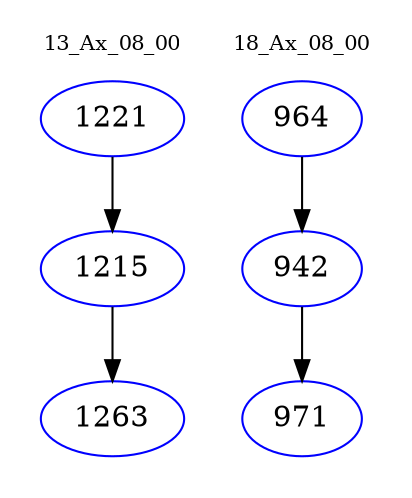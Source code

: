 digraph{
subgraph cluster_0 {
color = white
label = "13_Ax_08_00";
fontsize=10;
T0_1221 [label="1221", color="blue"]
T0_1221 -> T0_1215 [color="black"]
T0_1215 [label="1215", color="blue"]
T0_1215 -> T0_1263 [color="black"]
T0_1263 [label="1263", color="blue"]
}
subgraph cluster_1 {
color = white
label = "18_Ax_08_00";
fontsize=10;
T1_964 [label="964", color="blue"]
T1_964 -> T1_942 [color="black"]
T1_942 [label="942", color="blue"]
T1_942 -> T1_971 [color="black"]
T1_971 [label="971", color="blue"]
}
}
